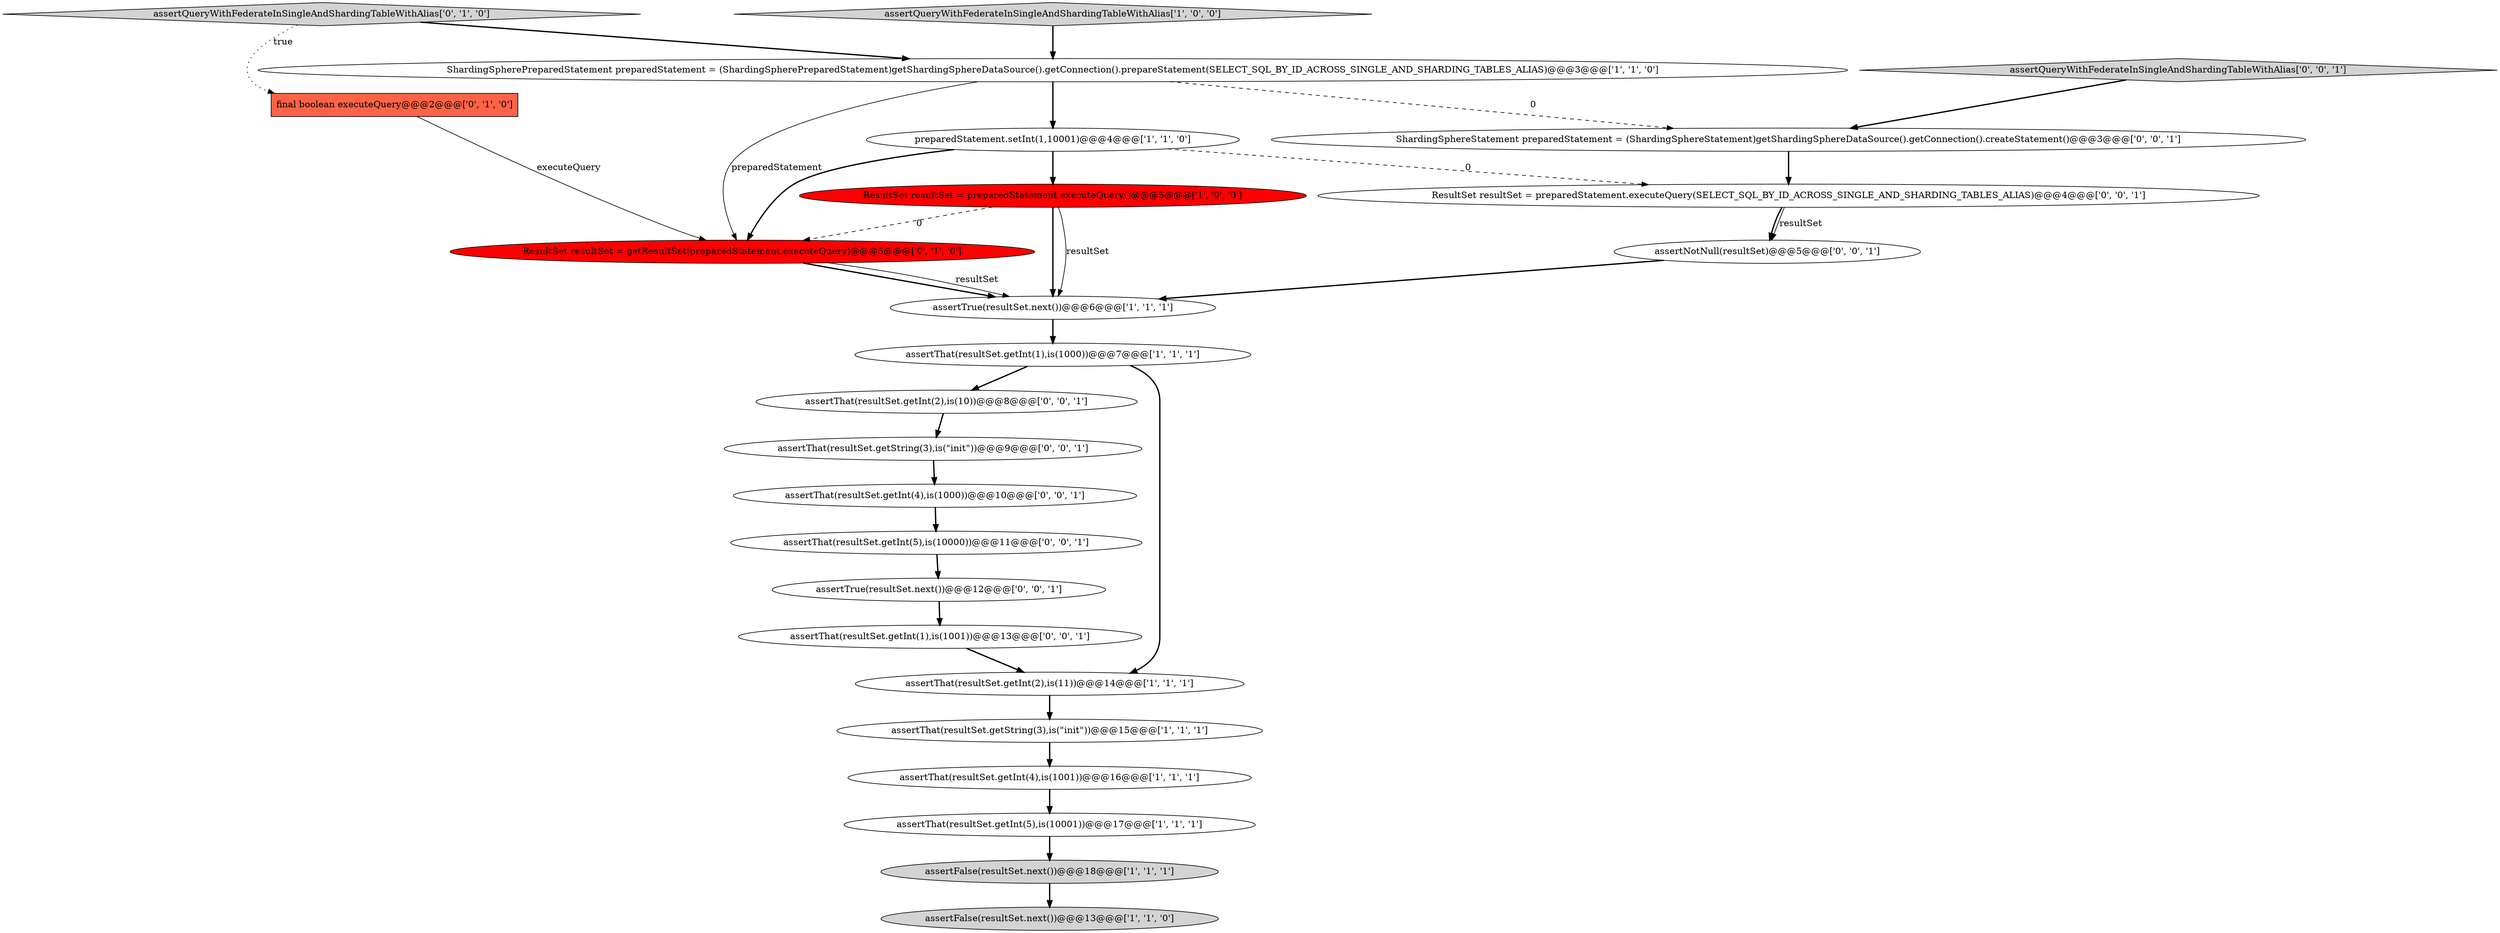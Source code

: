 digraph {
11 [style = filled, label = "assertFalse(resultSet.next())@@@13@@@['1', '1', '0']", fillcolor = lightgray, shape = ellipse image = "AAA0AAABBB1BBB"];
23 [style = filled, label = "assertThat(resultSet.getString(3),is(\"init\"))@@@9@@@['0', '0', '1']", fillcolor = white, shape = ellipse image = "AAA0AAABBB3BBB"];
5 [style = filled, label = "assertQueryWithFederateInSingleAndShardingTableWithAlias['1', '0', '0']", fillcolor = lightgray, shape = diamond image = "AAA0AAABBB1BBB"];
8 [style = filled, label = "assertThat(resultSet.getInt(5),is(10001))@@@17@@@['1', '1', '1']", fillcolor = white, shape = ellipse image = "AAA0AAABBB1BBB"];
16 [style = filled, label = "assertThat(resultSet.getInt(2),is(10))@@@8@@@['0', '0', '1']", fillcolor = white, shape = ellipse image = "AAA0AAABBB3BBB"];
9 [style = filled, label = "assertThat(resultSet.getString(3),is(\"init\"))@@@15@@@['1', '1', '1']", fillcolor = white, shape = ellipse image = "AAA0AAABBB1BBB"];
6 [style = filled, label = "ShardingSpherePreparedStatement preparedStatement = (ShardingSpherePreparedStatement)getShardingSphereDataSource().getConnection().prepareStatement(SELECT_SQL_BY_ID_ACROSS_SINGLE_AND_SHARDING_TABLES_ALIAS)@@@3@@@['1', '1', '0']", fillcolor = white, shape = ellipse image = "AAA0AAABBB1BBB"];
24 [style = filled, label = "assertQueryWithFederateInSingleAndShardingTableWithAlias['0', '0', '1']", fillcolor = lightgray, shape = diamond image = "AAA0AAABBB3BBB"];
18 [style = filled, label = "assertNotNull(resultSet)@@@5@@@['0', '0', '1']", fillcolor = white, shape = ellipse image = "AAA0AAABBB3BBB"];
1 [style = filled, label = "assertFalse(resultSet.next())@@@18@@@['1', '1', '1']", fillcolor = lightgray, shape = ellipse image = "AAA0AAABBB1BBB"];
20 [style = filled, label = "assertThat(resultSet.getInt(4),is(1000))@@@10@@@['0', '0', '1']", fillcolor = white, shape = ellipse image = "AAA0AAABBB3BBB"];
12 [style = filled, label = "ResultSet resultSet = getResultSet(preparedStatement,executeQuery)@@@5@@@['0', '1', '0']", fillcolor = red, shape = ellipse image = "AAA1AAABBB2BBB"];
13 [style = filled, label = "final boolean executeQuery@@@2@@@['0', '1', '0']", fillcolor = tomato, shape = box image = "AAA1AAABBB2BBB"];
21 [style = filled, label = "assertThat(resultSet.getInt(1),is(1001))@@@13@@@['0', '0', '1']", fillcolor = white, shape = ellipse image = "AAA0AAABBB3BBB"];
17 [style = filled, label = "assertThat(resultSet.getInt(5),is(10000))@@@11@@@['0', '0', '1']", fillcolor = white, shape = ellipse image = "AAA0AAABBB3BBB"];
10 [style = filled, label = "ResultSet resultSet = preparedStatement.executeQuery()@@@5@@@['1', '0', '0']", fillcolor = red, shape = ellipse image = "AAA1AAABBB1BBB"];
19 [style = filled, label = "assertTrue(resultSet.next())@@@12@@@['0', '0', '1']", fillcolor = white, shape = ellipse image = "AAA0AAABBB3BBB"];
2 [style = filled, label = "assertThat(resultSet.getInt(2),is(11))@@@14@@@['1', '1', '1']", fillcolor = white, shape = ellipse image = "AAA0AAABBB1BBB"];
15 [style = filled, label = "ShardingSphereStatement preparedStatement = (ShardingSphereStatement)getShardingSphereDataSource().getConnection().createStatement()@@@3@@@['0', '0', '1']", fillcolor = white, shape = ellipse image = "AAA0AAABBB3BBB"];
0 [style = filled, label = "assertThat(resultSet.getInt(4),is(1001))@@@16@@@['1', '1', '1']", fillcolor = white, shape = ellipse image = "AAA0AAABBB1BBB"];
3 [style = filled, label = "preparedStatement.setInt(1,10001)@@@4@@@['1', '1', '0']", fillcolor = white, shape = ellipse image = "AAA0AAABBB1BBB"];
7 [style = filled, label = "assertTrue(resultSet.next())@@@6@@@['1', '1', '1']", fillcolor = white, shape = ellipse image = "AAA0AAABBB1BBB"];
4 [style = filled, label = "assertThat(resultSet.getInt(1),is(1000))@@@7@@@['1', '1', '1']", fillcolor = white, shape = ellipse image = "AAA0AAABBB1BBB"];
14 [style = filled, label = "assertQueryWithFederateInSingleAndShardingTableWithAlias['0', '1', '0']", fillcolor = lightgray, shape = diamond image = "AAA0AAABBB2BBB"];
22 [style = filled, label = "ResultSet resultSet = preparedStatement.executeQuery(SELECT_SQL_BY_ID_ACROSS_SINGLE_AND_SHARDING_TABLES_ALIAS)@@@4@@@['0', '0', '1']", fillcolor = white, shape = ellipse image = "AAA0AAABBB3BBB"];
6->3 [style = bold, label=""];
23->20 [style = bold, label=""];
20->17 [style = bold, label=""];
9->0 [style = bold, label=""];
10->7 [style = solid, label="resultSet"];
10->12 [style = dashed, label="0"];
3->22 [style = dashed, label="0"];
4->2 [style = bold, label=""];
7->4 [style = bold, label=""];
2->9 [style = bold, label=""];
3->12 [style = bold, label=""];
16->23 [style = bold, label=""];
22->18 [style = solid, label="resultSet"];
10->7 [style = bold, label=""];
17->19 [style = bold, label=""];
12->7 [style = bold, label=""];
14->13 [style = dotted, label="true"];
15->22 [style = bold, label=""];
1->11 [style = bold, label=""];
21->2 [style = bold, label=""];
8->1 [style = bold, label=""];
3->10 [style = bold, label=""];
22->18 [style = bold, label=""];
5->6 [style = bold, label=""];
13->12 [style = solid, label="executeQuery"];
12->7 [style = solid, label="resultSet"];
6->15 [style = dashed, label="0"];
0->8 [style = bold, label=""];
6->12 [style = solid, label="preparedStatement"];
18->7 [style = bold, label=""];
14->6 [style = bold, label=""];
4->16 [style = bold, label=""];
24->15 [style = bold, label=""];
19->21 [style = bold, label=""];
}
